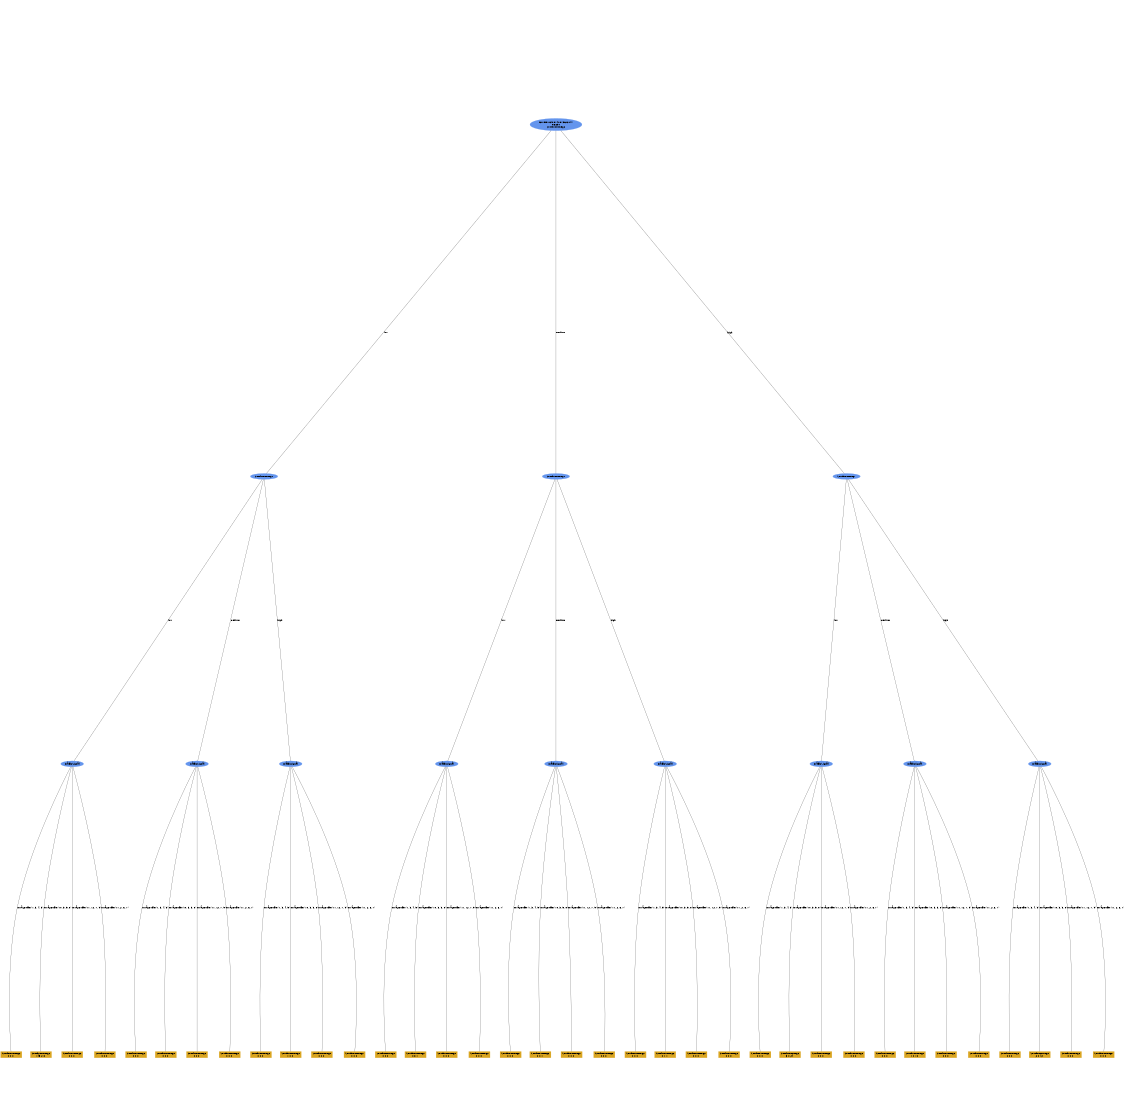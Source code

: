digraph "DD" {
size = "7.5,10"
ratio=1.0;
center = true;
edge [dir = none];
{ rank = same; node [shape=ellipse, style=filled, color=cornflowerblue];"21937" [label="score=1029.8140813602047\nN=250\nSouth_out_seg2"];}
{ rank = same; node [shape=ellipse, style=filled, color=cornflowerblue];"21950" [label="South_out_seg1"];}
{ rank = same; node [shape=ellipse, style=filled, color=cornflowerblue];"21963" [label="South_out_seg1"];}
{ rank = same; node [shape=ellipse, style=filled, color=cornflowerblue];"21976" [label="South_out_seg1"];}
{ rank = same; node [shape=ellipse, style=filled, color=cornflowerblue];"21985" [label="TrafficSignal"];}
{ rank = same; node [shape=ellipse, style=filled, color=cornflowerblue];"21995" [label="TrafficSignal"];}
{ rank = same; node [shape=ellipse, style=filled, color=cornflowerblue];"22005" [label="TrafficSignal"];}
{ rank = same; node [shape=ellipse, style=filled, color=cornflowerblue];"22015" [label="TrafficSignal"];}
{ rank = same; node [shape=ellipse, style=filled, color=cornflowerblue];"22025" [label="TrafficSignal"];}
{ rank = same; node [shape=ellipse, style=filled, color=cornflowerblue];"22035" [label="TrafficSignal"];}
{ rank = same; node [shape=ellipse, style=filled, color=cornflowerblue];"22045" [label="TrafficSignal"];}
{ rank = same; node [shape=ellipse, style=filled, color=cornflowerblue];"22055" [label="TrafficSignal"];}
{ rank = same; node [shape=ellipse, style=filled, color=cornflowerblue];"22065" [label="TrafficSignal"];}
{ rank = same; node [shape=box, style=filled, color=goldenrod];"21986" [label="South_out_seg2\n0 0 0 "];}
{ rank = same; node [shape=box, style=filled, color=goldenrod];"21987" [label="South_out_seg2\n145 2 8 "];}
{ rank = same; node [shape=box, style=filled, color=goldenrod];"21988" [label="South_out_seg2\n0 0 0 "];}
{ rank = same; node [shape=box, style=filled, color=goldenrod];"21989" [label="South_out_seg2\n0 0 0 "];}
{ rank = same; node [shape=box, style=filled, color=goldenrod];"21996" [label="South_out_seg2\n0 0 0 "];}
{ rank = same; node [shape=box, style=filled, color=goldenrod];"21997" [label="South_out_seg2\n0 0 0 "];}
{ rank = same; node [shape=box, style=filled, color=goldenrod];"21998" [label="South_out_seg2\n0 0 0 "];}
{ rank = same; node [shape=box, style=filled, color=goldenrod];"21999" [label="South_out_seg2\n0 0 0 "];}
{ rank = same; node [shape=box, style=filled, color=goldenrod];"22006" [label="South_out_seg2\n0 0 0 "];}
{ rank = same; node [shape=box, style=filled, color=goldenrod];"22007" [label="South_out_seg2\n1 0 0 "];}
{ rank = same; node [shape=box, style=filled, color=goldenrod];"22008" [label="South_out_seg2\n0 0 0 "];}
{ rank = same; node [shape=box, style=filled, color=goldenrod];"22009" [label="South_out_seg2\n0 0 0 "];}
{ rank = same; node [shape=box, style=filled, color=goldenrod];"22016" [label="South_out_seg2\n0 0 0 "];}
{ rank = same; node [shape=box, style=filled, color=goldenrod];"22017" [label="South_out_seg2\n0 8 1 "];}
{ rank = same; node [shape=box, style=filled, color=goldenrod];"22018" [label="South_out_seg2\n0 0 0 "];}
{ rank = same; node [shape=box, style=filled, color=goldenrod];"22019" [label="South_out_seg2\n0 0 0 "];}
{ rank = same; node [shape=box, style=filled, color=goldenrod];"22026" [label="South_out_seg2\n0 0 0 "];}
{ rank = same; node [shape=box, style=filled, color=goldenrod];"22027" [label="South_out_seg2\n0 0 1 "];}
{ rank = same; node [shape=box, style=filled, color=goldenrod];"22028" [label="South_out_seg2\n0 0 0 "];}
{ rank = same; node [shape=box, style=filled, color=goldenrod];"22029" [label="South_out_seg2\n0 0 0 "];}
{ rank = same; node [shape=box, style=filled, color=goldenrod];"22036" [label="South_out_seg2\n0 0 0 "];}
{ rank = same; node [shape=box, style=filled, color=goldenrod];"22037" [label="South_out_seg2\n0 1 1 "];}
{ rank = same; node [shape=box, style=filled, color=goldenrod];"22038" [label="South_out_seg2\n0 0 0 "];}
{ rank = same; node [shape=box, style=filled, color=goldenrod];"22039" [label="South_out_seg2\n0 0 0 "];}
{ rank = same; node [shape=box, style=filled, color=goldenrod];"22046" [label="South_out_seg2\n0 0 0 "];}
{ rank = same; node [shape=box, style=filled, color=goldenrod];"22047" [label="South_out_seg2\n3 0 24 "];}
{ rank = same; node [shape=box, style=filled, color=goldenrod];"22048" [label="South_out_seg2\n0 0 0 "];}
{ rank = same; node [shape=box, style=filled, color=goldenrod];"22049" [label="South_out_seg2\n0 0 0 "];}
{ rank = same; node [shape=box, style=filled, color=goldenrod];"22056" [label="South_out_seg2\n0 0 0 "];}
{ rank = same; node [shape=box, style=filled, color=goldenrod];"22057" [label="South_out_seg2\n1 0 10 "];}
{ rank = same; node [shape=box, style=filled, color=goldenrod];"22058" [label="South_out_seg2\n0 0 0 "];}
{ rank = same; node [shape=box, style=filled, color=goldenrod];"22059" [label="South_out_seg2\n0 0 0 "];}
{ rank = same; node [shape=box, style=filled, color=goldenrod];"22066" [label="South_out_seg2\n0 0 0 "];}
{ rank = same; node [shape=box, style=filled, color=goldenrod];"22067" [label="South_out_seg2\n2 0 42 "];}
{ rank = same; node [shape=box, style=filled, color=goldenrod];"22068" [label="South_out_seg2\n0 0 0 "];}
{ rank = same; node [shape=box, style=filled, color=goldenrod];"22069" [label="South_out_seg2\n0 0 0 "];}
"21937" -> "21950" [label = "low"];
"21937" -> "21963" [label = "medium"];
"21937" -> "21976" [label = "high"];
"21950" -> "21985" [label = "low"];
"21950" -> "21995" [label = "medium"];
"21950" -> "22005" [label = "high"];
"21963" -> "22015" [label = "low"];
"21963" -> "22025" [label = "medium"];
"21963" -> "22035" [label = "high"];
"21976" -> "22045" [label = "low"];
"21976" -> "22055" [label = "medium"];
"21976" -> "22065" [label = "high"];
"21985" -> "21986" [label = "ArrayBuffer(1, 3, 4, 5)"];
"21985" -> "21987" [label = "ArrayBuffer(10, 3, 5, 8)"];
"21985" -> "21988" [label = "ArrayBuffer(11, 12, 7, 9)"];
"21985" -> "21989" [label = "ArrayBuffer(11, 2, 6, 7)"];
"21995" -> "21996" [label = "ArrayBuffer(1, 3, 4, 5)"];
"21995" -> "21997" [label = "ArrayBuffer(10, 3, 5, 8)"];
"21995" -> "21998" [label = "ArrayBuffer(11, 12, 7, 9)"];
"21995" -> "21999" [label = "ArrayBuffer(11, 2, 6, 7)"];
"22005" -> "22006" [label = "ArrayBuffer(1, 3, 4, 5)"];
"22005" -> "22007" [label = "ArrayBuffer(10, 3, 5, 8)"];
"22005" -> "22008" [label = "ArrayBuffer(11, 12, 7, 9)"];
"22005" -> "22009" [label = "ArrayBuffer(11, 2, 6, 7)"];
"22015" -> "22016" [label = "ArrayBuffer(1, 3, 4, 5)"];
"22015" -> "22017" [label = "ArrayBuffer(10, 3, 5, 8)"];
"22015" -> "22018" [label = "ArrayBuffer(11, 12, 7, 9)"];
"22015" -> "22019" [label = "ArrayBuffer(11, 2, 6, 7)"];
"22025" -> "22026" [label = "ArrayBuffer(1, 3, 4, 5)"];
"22025" -> "22027" [label = "ArrayBuffer(10, 3, 5, 8)"];
"22025" -> "22028" [label = "ArrayBuffer(11, 12, 7, 9)"];
"22025" -> "22029" [label = "ArrayBuffer(11, 2, 6, 7)"];
"22035" -> "22036" [label = "ArrayBuffer(1, 3, 4, 5)"];
"22035" -> "22037" [label = "ArrayBuffer(10, 3, 5, 8)"];
"22035" -> "22038" [label = "ArrayBuffer(11, 12, 7, 9)"];
"22035" -> "22039" [label = "ArrayBuffer(11, 2, 6, 7)"];
"22045" -> "22046" [label = "ArrayBuffer(1, 3, 4, 5)"];
"22045" -> "22047" [label = "ArrayBuffer(10, 3, 5, 8)"];
"22045" -> "22048" [label = "ArrayBuffer(11, 12, 7, 9)"];
"22045" -> "22049" [label = "ArrayBuffer(11, 2, 6, 7)"];
"22055" -> "22056" [label = "ArrayBuffer(1, 3, 4, 5)"];
"22055" -> "22057" [label = "ArrayBuffer(10, 3, 5, 8)"];
"22055" -> "22058" [label = "ArrayBuffer(11, 12, 7, 9)"];
"22055" -> "22059" [label = "ArrayBuffer(11, 2, 6, 7)"];
"22065" -> "22066" [label = "ArrayBuffer(1, 3, 4, 5)"];
"22065" -> "22067" [label = "ArrayBuffer(10, 3, 5, 8)"];
"22065" -> "22068" [label = "ArrayBuffer(11, 12, 7, 9)"];
"22065" -> "22069" [label = "ArrayBuffer(11, 2, 6, 7)"];

}
